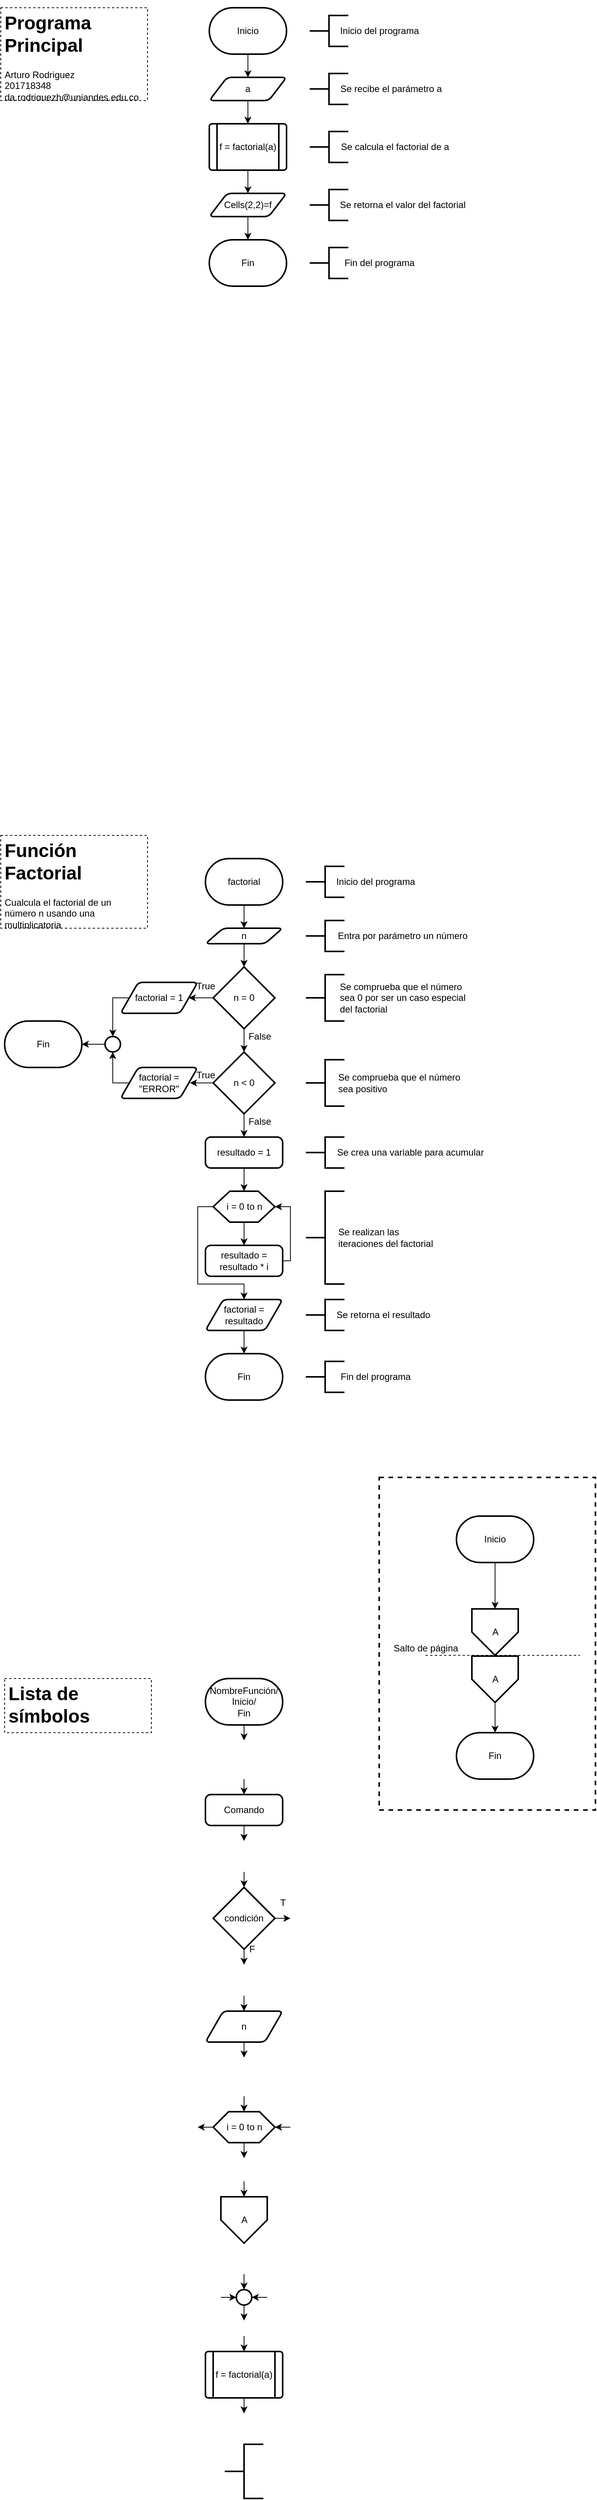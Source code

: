 <mxfile version="14.1.8" type="device"><diagram id="Blgu5Y5BKt3LftSkG3R-" name="Page-1"><mxGraphModel dx="1197" dy="204" grid="1" gridSize="10" guides="1" tooltips="1" connect="1" arrows="1" fold="1" page="1" pageScale="1" pageWidth="850" pageHeight="1100" math="0" shadow="0"><root><mxCell id="0"/><mxCell id="1" parent="0"/><mxCell id="iaiUJjQeW-KC8Vz7PmQL-9" value="" style="edgeStyle=orthogonalEdgeStyle;rounded=0;orthogonalLoop=1;jettySize=auto;html=1;" edge="1" parent="1" source="iaiUJjQeW-KC8Vz7PmQL-1" target="iaiUJjQeW-KC8Vz7PmQL-8"><mxGeometry relative="1" as="geometry"/></mxCell><mxCell id="iaiUJjQeW-KC8Vz7PmQL-1" value="factorial" style="strokeWidth=2;html=1;shape=mxgraph.flowchart.terminator;whiteSpace=wrap;fillColor=none;" vertex="1" parent="1"><mxGeometry x="-525" y="1170" width="100" height="60" as="geometry"/></mxCell><mxCell id="iaiUJjQeW-KC8Vz7PmQL-2" value="Fin" style="strokeWidth=2;html=1;shape=mxgraph.flowchart.terminator;whiteSpace=wrap;fillColor=none;" vertex="1" parent="1"><mxGeometry x="-525" y="1810" width="100" height="60" as="geometry"/></mxCell><mxCell id="iaiUJjQeW-KC8Vz7PmQL-4" value="" style="strokeWidth=2;html=1;shape=mxgraph.flowchart.annotation_2;align=left;labelPosition=right;pointerEvents=1;fillColor=none;" vertex="1" parent="1"><mxGeometry x="-395" y="1180" width="50" height="40" as="geometry"/></mxCell><mxCell id="iaiUJjQeW-KC8Vz7PmQL-5" value="Inicio del programa" style="text;html=1;align=center;verticalAlign=middle;resizable=0;points=[];autosize=1;" vertex="1" parent="1"><mxGeometry x="-365" y="1190" width="120" height="20" as="geometry"/></mxCell><mxCell id="iaiUJjQeW-KC8Vz7PmQL-6" value="" style="strokeWidth=2;html=1;shape=mxgraph.flowchart.annotation_2;align=left;labelPosition=right;pointerEvents=1;fillColor=none;" vertex="1" parent="1"><mxGeometry x="-395" y="1820" width="50" height="40" as="geometry"/></mxCell><mxCell id="iaiUJjQeW-KC8Vz7PmQL-7" value="Fin del programa" style="text;html=1;align=center;verticalAlign=middle;resizable=0;points=[];autosize=1;" vertex="1" parent="1"><mxGeometry x="-360" y="1830" width="110" height="20" as="geometry"/></mxCell><mxCell id="iaiUJjQeW-KC8Vz7PmQL-20" style="edgeStyle=orthogonalEdgeStyle;rounded=0;orthogonalLoop=1;jettySize=auto;html=1;entryX=0.5;entryY=0;entryDx=0;entryDy=0;entryPerimeter=0;" edge="1" parent="1" source="iaiUJjQeW-KC8Vz7PmQL-8" target="iaiUJjQeW-KC8Vz7PmQL-19"><mxGeometry relative="1" as="geometry"/></mxCell><mxCell id="iaiUJjQeW-KC8Vz7PmQL-8" value="n" style="shape=parallelogram;html=1;strokeWidth=2;perimeter=parallelogramPerimeter;whiteSpace=wrap;rounded=1;arcSize=12;size=0.23;fillColor=none;" vertex="1" parent="1"><mxGeometry x="-525" y="1260" width="100" height="20" as="geometry"/></mxCell><mxCell id="iaiUJjQeW-KC8Vz7PmQL-11" value="" style="strokeWidth=2;html=1;shape=mxgraph.flowchart.annotation_2;align=left;labelPosition=right;pointerEvents=1;fillColor=none;" vertex="1" parent="1"><mxGeometry x="-395" y="1250" width="50" height="40" as="geometry"/></mxCell><mxCell id="iaiUJjQeW-KC8Vz7PmQL-12" value="Entra por parámetro un número" style="text;html=1;align=center;verticalAlign=middle;resizable=0;points=[];autosize=1;" vertex="1" parent="1"><mxGeometry x="-360" y="1260" width="180" height="20" as="geometry"/></mxCell><mxCell id="iaiUJjQeW-KC8Vz7PmQL-35" value="" style="edgeStyle=orthogonalEdgeStyle;rounded=0;orthogonalLoop=1;jettySize=auto;html=1;" edge="1" parent="1" source="iaiUJjQeW-KC8Vz7PmQL-19" target="iaiUJjQeW-KC8Vz7PmQL-28"><mxGeometry relative="1" as="geometry"/></mxCell><mxCell id="iaiUJjQeW-KC8Vz7PmQL-39" value="" style="edgeStyle=orthogonalEdgeStyle;rounded=0;orthogonalLoop=1;jettySize=auto;html=1;" edge="1" parent="1" source="iaiUJjQeW-KC8Vz7PmQL-19" target="iaiUJjQeW-KC8Vz7PmQL-37"><mxGeometry relative="1" as="geometry"/></mxCell><mxCell id="iaiUJjQeW-KC8Vz7PmQL-19" value="n = 0" style="strokeWidth=2;html=1;shape=mxgraph.flowchart.decision;whiteSpace=wrap;fillColor=none;" vertex="1" parent="1"><mxGeometry x="-515" y="1310" width="80" height="80" as="geometry"/></mxCell><mxCell id="iaiUJjQeW-KC8Vz7PmQL-25" value="" style="strokeWidth=2;html=1;shape=mxgraph.flowchart.annotation_2;align=left;labelPosition=right;pointerEvents=1;fillColor=none;" vertex="1" parent="1"><mxGeometry x="-395" y="1320" width="50" height="60" as="geometry"/></mxCell><mxCell id="iaiUJjQeW-KC8Vz7PmQL-26" value="&lt;div style=&quot;text-align: left&quot;&gt;&lt;span&gt;Se comprueba que el número&lt;/span&gt;&lt;/div&gt;sea 0 por ser un caso especial&lt;br&gt;&lt;div style=&quot;text-align: left&quot;&gt;&lt;span&gt;del factorial&lt;/span&gt;&lt;/div&gt;" style="text;html=1;align=center;verticalAlign=middle;resizable=0;points=[];autosize=1;" vertex="1" parent="1"><mxGeometry x="-360" y="1325" width="180" height="50" as="geometry"/></mxCell><mxCell id="iaiUJjQeW-KC8Vz7PmQL-52" style="edgeStyle=orthogonalEdgeStyle;rounded=0;orthogonalLoop=1;jettySize=auto;html=1;entryX=0.5;entryY=0;entryDx=0;entryDy=0;entryPerimeter=0;" edge="1" parent="1" source="iaiUJjQeW-KC8Vz7PmQL-28" target="iaiUJjQeW-KC8Vz7PmQL-49"><mxGeometry relative="1" as="geometry"><Array as="points"><mxPoint x="-645" y="1350"/></Array></mxGeometry></mxCell><mxCell id="iaiUJjQeW-KC8Vz7PmQL-28" value="factorial = 1" style="shape=parallelogram;html=1;strokeWidth=2;perimeter=parallelogramPerimeter;whiteSpace=wrap;rounded=1;arcSize=12;size=0.23;fillColor=none;" vertex="1" parent="1"><mxGeometry x="-635" y="1330" width="100" height="40" as="geometry"/></mxCell><mxCell id="iaiUJjQeW-KC8Vz7PmQL-29" value="Fin" style="strokeWidth=2;html=1;shape=mxgraph.flowchart.terminator;whiteSpace=wrap;fillColor=none;" vertex="1" parent="1"><mxGeometry x="-785" y="1380" width="100" height="60" as="geometry"/></mxCell><mxCell id="iaiUJjQeW-KC8Vz7PmQL-32" value="True" style="text;html=1;align=center;verticalAlign=middle;resizable=0;points=[];autosize=1;" vertex="1" parent="1"><mxGeometry x="-545" y="1325" width="40" height="20" as="geometry"/></mxCell><mxCell id="iaiUJjQeW-KC8Vz7PmQL-33" value="False" style="text;html=1;align=center;verticalAlign=middle;resizable=0;points=[];autosize=1;" vertex="1" parent="1"><mxGeometry x="-475" y="1390" width="40" height="20" as="geometry"/></mxCell><mxCell id="iaiUJjQeW-KC8Vz7PmQL-42" style="edgeStyle=orthogonalEdgeStyle;rounded=0;orthogonalLoop=1;jettySize=auto;html=1;" edge="1" parent="1" source="iaiUJjQeW-KC8Vz7PmQL-37"><mxGeometry relative="1" as="geometry"><mxPoint x="-545.0" y="1460" as="targetPoint"/></mxGeometry></mxCell><mxCell id="iaiUJjQeW-KC8Vz7PmQL-59" style="edgeStyle=orthogonalEdgeStyle;rounded=0;orthogonalLoop=1;jettySize=auto;html=1;entryX=0.5;entryY=0;entryDx=0;entryDy=0;" edge="1" parent="1" source="iaiUJjQeW-KC8Vz7PmQL-60" target="iaiUJjQeW-KC8Vz7PmQL-58"><mxGeometry relative="1" as="geometry"/></mxCell><mxCell id="iaiUJjQeW-KC8Vz7PmQL-37" value="n &amp;lt; 0" style="strokeWidth=2;html=1;shape=mxgraph.flowchart.decision;whiteSpace=wrap;fillColor=none;" vertex="1" parent="1"><mxGeometry x="-515" y="1420" width="80" height="80" as="geometry"/></mxCell><mxCell id="iaiUJjQeW-KC8Vz7PmQL-43" value="True" style="text;html=1;align=center;verticalAlign=middle;resizable=0;points=[];autosize=1;" vertex="1" parent="1"><mxGeometry x="-545" y="1440" width="40" height="20" as="geometry"/></mxCell><mxCell id="iaiUJjQeW-KC8Vz7PmQL-44" value="False" style="text;html=1;align=center;verticalAlign=middle;resizable=0;points=[];autosize=1;" vertex="1" parent="1"><mxGeometry x="-475" y="1500" width="40" height="20" as="geometry"/></mxCell><mxCell id="iaiUJjQeW-KC8Vz7PmQL-50" style="edgeStyle=orthogonalEdgeStyle;rounded=0;orthogonalLoop=1;jettySize=auto;html=1;entryX=0.5;entryY=1;entryDx=0;entryDy=0;entryPerimeter=0;" edge="1" parent="1" source="iaiUJjQeW-KC8Vz7PmQL-45" target="iaiUJjQeW-KC8Vz7PmQL-49"><mxGeometry relative="1" as="geometry"><Array as="points"><mxPoint x="-645" y="1460"/></Array></mxGeometry></mxCell><mxCell id="iaiUJjQeW-KC8Vz7PmQL-45" value="factorial = &quot;ERROR&quot;" style="shape=parallelogram;html=1;strokeWidth=2;perimeter=parallelogramPerimeter;whiteSpace=wrap;rounded=1;arcSize=12;size=0.23;fillColor=none;" vertex="1" parent="1"><mxGeometry x="-635" y="1440" width="100" height="40" as="geometry"/></mxCell><mxCell id="iaiUJjQeW-KC8Vz7PmQL-53" style="edgeStyle=orthogonalEdgeStyle;rounded=0;orthogonalLoop=1;jettySize=auto;html=1;entryX=1;entryY=0.5;entryDx=0;entryDy=0;entryPerimeter=0;" edge="1" parent="1" source="iaiUJjQeW-KC8Vz7PmQL-49" target="iaiUJjQeW-KC8Vz7PmQL-29"><mxGeometry relative="1" as="geometry"/></mxCell><mxCell id="iaiUJjQeW-KC8Vz7PmQL-49" value="" style="strokeWidth=2;html=1;shape=mxgraph.flowchart.start_2;whiteSpace=wrap;fillColor=none;" vertex="1" parent="1"><mxGeometry x="-655" y="1400" width="20" height="20" as="geometry"/></mxCell><mxCell id="iaiUJjQeW-KC8Vz7PmQL-54" value="" style="strokeWidth=2;html=1;shape=mxgraph.flowchart.annotation_2;align=left;labelPosition=right;pointerEvents=1;fillColor=none;" vertex="1" parent="1"><mxGeometry x="-395" y="1430" width="50" height="60" as="geometry"/></mxCell><mxCell id="iaiUJjQeW-KC8Vz7PmQL-55" value="Se comprueba que el número&lt;br&gt;sea positivo" style="text;html=1;align=left;verticalAlign=middle;resizable=0;points=[];autosize=1;" vertex="1" parent="1"><mxGeometry x="-355" y="1445" width="170" height="30" as="geometry"/></mxCell><mxCell id="iaiUJjQeW-KC8Vz7PmQL-64" style="edgeStyle=orthogonalEdgeStyle;rounded=0;orthogonalLoop=1;jettySize=auto;html=1;entryX=0.5;entryY=0;entryDx=0;entryDy=0;" edge="1" parent="1" source="iaiUJjQeW-KC8Vz7PmQL-58" target="iaiUJjQeW-KC8Vz7PmQL-63"><mxGeometry relative="1" as="geometry"/></mxCell><mxCell id="iaiUJjQeW-KC8Vz7PmQL-71" style="edgeStyle=orthogonalEdgeStyle;rounded=0;orthogonalLoop=1;jettySize=auto;html=1;entryX=0.5;entryY=0;entryDx=0;entryDy=0;" edge="1" parent="1" source="iaiUJjQeW-KC8Vz7PmQL-58" target="iaiUJjQeW-KC8Vz7PmQL-68"><mxGeometry relative="1" as="geometry"><Array as="points"><mxPoint x="-535" y="1620"/><mxPoint x="-535" y="1720"/><mxPoint x="-475" y="1720"/></Array></mxGeometry></mxCell><mxCell id="iaiUJjQeW-KC8Vz7PmQL-58" value="i = 0 to n" style="verticalLabelPosition=middle;verticalAlign=middle;html=1;shape=hexagon;perimeter=hexagonPerimeter2;arcSize=6;size=0.27;fillColor=none;align=center;strokeWidth=2;labelPosition=center;" vertex="1" parent="1"><mxGeometry x="-515" y="1600" width="80" height="40" as="geometry"/></mxCell><mxCell id="iaiUJjQeW-KC8Vz7PmQL-60" value="resultado = 1" style="rounded=1;whiteSpace=wrap;html=1;absoluteArcSize=1;arcSize=14;strokeWidth=2;fillColor=none;align=center;" vertex="1" parent="1"><mxGeometry x="-525" y="1530" width="100" height="40" as="geometry"/></mxCell><mxCell id="iaiUJjQeW-KC8Vz7PmQL-62" style="edgeStyle=orthogonalEdgeStyle;rounded=0;orthogonalLoop=1;jettySize=auto;html=1;entryX=0.5;entryY=0;entryDx=0;entryDy=0;" edge="1" parent="1" source="iaiUJjQeW-KC8Vz7PmQL-37" target="iaiUJjQeW-KC8Vz7PmQL-60"><mxGeometry relative="1" as="geometry"><mxPoint x="-475.0" y="1500" as="sourcePoint"/><mxPoint x="-475.0" y="1590" as="targetPoint"/></mxGeometry></mxCell><mxCell id="iaiUJjQeW-KC8Vz7PmQL-66" style="edgeStyle=orthogonalEdgeStyle;rounded=0;orthogonalLoop=1;jettySize=auto;html=1;entryX=1;entryY=0.5;entryDx=0;entryDy=0;" edge="1" parent="1" source="iaiUJjQeW-KC8Vz7PmQL-63" target="iaiUJjQeW-KC8Vz7PmQL-58"><mxGeometry relative="1" as="geometry"><Array as="points"><mxPoint x="-415" y="1690"/><mxPoint x="-415" y="1620"/></Array></mxGeometry></mxCell><mxCell id="iaiUJjQeW-KC8Vz7PmQL-63" value="resultado = resultado * i" style="rounded=1;whiteSpace=wrap;html=1;absoluteArcSize=1;arcSize=14;strokeWidth=2;fillColor=none;align=center;" vertex="1" parent="1"><mxGeometry x="-525" y="1670" width="100" height="40" as="geometry"/></mxCell><mxCell id="iaiUJjQeW-KC8Vz7PmQL-70" value="" style="edgeStyle=orthogonalEdgeStyle;rounded=0;orthogonalLoop=1;jettySize=auto;html=1;" edge="1" parent="1" source="iaiUJjQeW-KC8Vz7PmQL-68" target="iaiUJjQeW-KC8Vz7PmQL-2"><mxGeometry relative="1" as="geometry"/></mxCell><mxCell id="iaiUJjQeW-KC8Vz7PmQL-68" value="factorial = resultado" style="shape=parallelogram;html=1;strokeWidth=2;perimeter=parallelogramPerimeter;whiteSpace=wrap;rounded=1;arcSize=12;size=0.23;fillColor=none;" vertex="1" parent="1"><mxGeometry x="-525" y="1740" width="100" height="40" as="geometry"/></mxCell><mxCell id="iaiUJjQeW-KC8Vz7PmQL-72" value="" style="strokeWidth=2;html=1;shape=mxgraph.flowchart.annotation_2;align=left;labelPosition=right;pointerEvents=1;fillColor=none;" vertex="1" parent="1"><mxGeometry x="-395" y="1530" width="50" height="40" as="geometry"/></mxCell><mxCell id="iaiUJjQeW-KC8Vz7PmQL-73" value="Se crea una variable para acumular" style="text;html=1;align=center;verticalAlign=middle;resizable=0;points=[];autosize=1;" vertex="1" parent="1"><mxGeometry x="-365" y="1540" width="210" height="20" as="geometry"/></mxCell><mxCell id="iaiUJjQeW-KC8Vz7PmQL-74" value="" style="strokeWidth=2;html=1;shape=mxgraph.flowchart.annotation_2;align=left;labelPosition=right;pointerEvents=1;fillColor=none;" vertex="1" parent="1"><mxGeometry x="-395" y="1600" width="50" height="120" as="geometry"/></mxCell><mxCell id="iaiUJjQeW-KC8Vz7PmQL-75" value="Se realizan las&amp;nbsp;&lt;br&gt;iteraciones del factorial" style="text;html=1;align=left;verticalAlign=middle;resizable=0;points=[];autosize=1;" vertex="1" parent="1"><mxGeometry x="-355" y="1645" width="140" height="30" as="geometry"/></mxCell><mxCell id="iaiUJjQeW-KC8Vz7PmQL-76" value="" style="strokeWidth=2;html=1;shape=mxgraph.flowchart.annotation_2;align=left;labelPosition=right;pointerEvents=1;fillColor=none;" vertex="1" parent="1"><mxGeometry x="-395" y="1740" width="50" height="40" as="geometry"/></mxCell><mxCell id="iaiUJjQeW-KC8Vz7PmQL-77" value="Se retorna el resultado" style="text;html=1;align=center;verticalAlign=middle;resizable=0;points=[];autosize=1;" vertex="1" parent="1"><mxGeometry x="-365" y="1750" width="140" height="20" as="geometry"/></mxCell><mxCell id="iaiUJjQeW-KC8Vz7PmQL-87" style="edgeStyle=orthogonalEdgeStyle;rounded=0;orthogonalLoop=1;jettySize=auto;html=1;entryX=0.5;entryY=0;entryDx=0;entryDy=0;" edge="1" parent="1" source="iaiUJjQeW-KC8Vz7PmQL-79" target="iaiUJjQeW-KC8Vz7PmQL-81"><mxGeometry relative="1" as="geometry"/></mxCell><mxCell id="iaiUJjQeW-KC8Vz7PmQL-79" value="Inicio" style="strokeWidth=2;html=1;shape=mxgraph.flowchart.terminator;whiteSpace=wrap;fillColor=none;" vertex="1" parent="1"><mxGeometry x="-520" y="70" width="100" height="60" as="geometry"/></mxCell><mxCell id="iaiUJjQeW-KC8Vz7PmQL-80" value="Fin" style="strokeWidth=2;html=1;shape=mxgraph.flowchart.terminator;whiteSpace=wrap;fillColor=none;" vertex="1" parent="1"><mxGeometry x="-520" y="370" width="100" height="60" as="geometry"/></mxCell><mxCell id="iaiUJjQeW-KC8Vz7PmQL-85" value="" style="edgeStyle=orthogonalEdgeStyle;rounded=0;orthogonalLoop=1;jettySize=auto;html=1;" edge="1" parent="1" source="iaiUJjQeW-KC8Vz7PmQL-81" target="iaiUJjQeW-KC8Vz7PmQL-82"><mxGeometry relative="1" as="geometry"/></mxCell><mxCell id="iaiUJjQeW-KC8Vz7PmQL-81" value="a" style="shape=parallelogram;html=1;strokeWidth=2;perimeter=parallelogramPerimeter;whiteSpace=wrap;rounded=1;arcSize=12;size=0.23;fillColor=none;align=center;" vertex="1" parent="1"><mxGeometry x="-520" y="160" width="100" height="30" as="geometry"/></mxCell><mxCell id="iaiUJjQeW-KC8Vz7PmQL-84" value="" style="edgeStyle=orthogonalEdgeStyle;rounded=0;orthogonalLoop=1;jettySize=auto;html=1;" edge="1" parent="1" source="iaiUJjQeW-KC8Vz7PmQL-82" target="iaiUJjQeW-KC8Vz7PmQL-83"><mxGeometry relative="1" as="geometry"/></mxCell><mxCell id="iaiUJjQeW-KC8Vz7PmQL-82" value="f = factorial(a)" style="verticalLabelPosition=middle;verticalAlign=middle;html=1;shape=process;whiteSpace=wrap;rounded=1;size=0.1;arcSize=6;strokeWidth=2;fillColor=none;align=center;labelPosition=center;" vertex="1" parent="1"><mxGeometry x="-520" y="220" width="100" height="60" as="geometry"/></mxCell><mxCell id="iaiUJjQeW-KC8Vz7PmQL-88" value="" style="edgeStyle=orthogonalEdgeStyle;rounded=0;orthogonalLoop=1;jettySize=auto;html=1;" edge="1" parent="1" source="iaiUJjQeW-KC8Vz7PmQL-83" target="iaiUJjQeW-KC8Vz7PmQL-80"><mxGeometry relative="1" as="geometry"/></mxCell><mxCell id="iaiUJjQeW-KC8Vz7PmQL-83" value="Cells(2,2)=f" style="shape=parallelogram;html=1;strokeWidth=2;perimeter=parallelogramPerimeter;whiteSpace=wrap;rounded=1;arcSize=12;size=0.23;fillColor=none;align=center;" vertex="1" parent="1"><mxGeometry x="-520" y="310" width="100" height="30" as="geometry"/></mxCell><mxCell id="iaiUJjQeW-KC8Vz7PmQL-89" value="" style="strokeWidth=2;html=1;shape=mxgraph.flowchart.annotation_2;align=left;labelPosition=right;pointerEvents=1;fillColor=none;" vertex="1" parent="1"><mxGeometry x="-390" y="80" width="50" height="40" as="geometry"/></mxCell><mxCell id="iaiUJjQeW-KC8Vz7PmQL-90" value="Inicio del programa" style="text;html=1;align=center;verticalAlign=middle;resizable=0;points=[];autosize=1;" vertex="1" parent="1"><mxGeometry x="-360" y="90" width="120" height="20" as="geometry"/></mxCell><mxCell id="iaiUJjQeW-KC8Vz7PmQL-91" value="" style="strokeWidth=2;html=1;shape=mxgraph.flowchart.annotation_2;align=left;labelPosition=right;pointerEvents=1;fillColor=none;" vertex="1" parent="1"><mxGeometry x="-390" y="155" width="50" height="40" as="geometry"/></mxCell><mxCell id="iaiUJjQeW-KC8Vz7PmQL-92" value="Se recibe el parámetro a" style="text;html=1;align=center;verticalAlign=middle;resizable=0;points=[];autosize=1;" vertex="1" parent="1"><mxGeometry x="-360" y="165" width="150" height="20" as="geometry"/></mxCell><mxCell id="iaiUJjQeW-KC8Vz7PmQL-93" value="" style="strokeWidth=2;html=1;shape=mxgraph.flowchart.annotation_2;align=left;labelPosition=right;pointerEvents=1;fillColor=none;" vertex="1" parent="1"><mxGeometry x="-390" y="230" width="50" height="40" as="geometry"/></mxCell><mxCell id="iaiUJjQeW-KC8Vz7PmQL-94" value="Se calcula el factorial de a" style="text;html=1;align=center;verticalAlign=middle;resizable=0;points=[];autosize=1;" vertex="1" parent="1"><mxGeometry x="-360" y="240" width="160" height="20" as="geometry"/></mxCell><mxCell id="iaiUJjQeW-KC8Vz7PmQL-95" value="" style="strokeWidth=2;html=1;shape=mxgraph.flowchart.annotation_2;align=left;labelPosition=right;pointerEvents=1;fillColor=none;" vertex="1" parent="1"><mxGeometry x="-390" y="305" width="50" height="40" as="geometry"/></mxCell><mxCell id="iaiUJjQeW-KC8Vz7PmQL-96" value="Se retorna el valor del factorial" style="text;html=1;align=center;verticalAlign=middle;resizable=0;points=[];autosize=1;" vertex="1" parent="1"><mxGeometry x="-360" y="315" width="180" height="20" as="geometry"/></mxCell><mxCell id="iaiUJjQeW-KC8Vz7PmQL-97" value="" style="strokeWidth=2;html=1;shape=mxgraph.flowchart.annotation_2;align=left;labelPosition=right;pointerEvents=1;fillColor=none;" vertex="1" parent="1"><mxGeometry x="-390" y="380" width="50" height="40" as="geometry"/></mxCell><mxCell id="iaiUJjQeW-KC8Vz7PmQL-98" value="Fin del programa" style="text;html=1;align=center;verticalAlign=middle;resizable=0;points=[];autosize=1;" vertex="1" parent="1"><mxGeometry x="-355" y="390" width="110" height="20" as="geometry"/></mxCell><mxCell id="iaiUJjQeW-KC8Vz7PmQL-104" style="edgeStyle=orthogonalEdgeStyle;rounded=0;orthogonalLoop=1;jettySize=auto;html=1;entryX=0.5;entryY=0;entryDx=0;entryDy=0;" edge="1" parent="1" source="iaiUJjQeW-KC8Vz7PmQL-99" target="iaiUJjQeW-KC8Vz7PmQL-101"><mxGeometry relative="1" as="geometry"/></mxCell><mxCell id="iaiUJjQeW-KC8Vz7PmQL-99" value="Inicio" style="strokeWidth=2;html=1;shape=mxgraph.flowchart.terminator;whiteSpace=wrap;fillColor=none;" vertex="1" parent="1"><mxGeometry x="-200" y="2020" width="100" height="60" as="geometry"/></mxCell><mxCell id="iaiUJjQeW-KC8Vz7PmQL-100" value="Fin" style="strokeWidth=2;html=1;shape=mxgraph.flowchart.terminator;whiteSpace=wrap;fillColor=none;" vertex="1" parent="1"><mxGeometry x="-200" y="2300" width="100" height="60" as="geometry"/></mxCell><mxCell id="iaiUJjQeW-KC8Vz7PmQL-101" value="A" style="verticalLabelPosition=middle;verticalAlign=middle;html=1;shape=offPageConnector;rounded=0;size=0.5;strokeWidth=2;fillColor=none;align=center;labelPosition=center;" vertex="1" parent="1"><mxGeometry x="-180" y="2140" width="60" height="60" as="geometry"/></mxCell><mxCell id="iaiUJjQeW-KC8Vz7PmQL-103" style="edgeStyle=orthogonalEdgeStyle;rounded=0;orthogonalLoop=1;jettySize=auto;html=1;entryX=0.5;entryY=0;entryDx=0;entryDy=0;entryPerimeter=0;" edge="1" parent="1" source="iaiUJjQeW-KC8Vz7PmQL-102" target="iaiUJjQeW-KC8Vz7PmQL-100"><mxGeometry relative="1" as="geometry"/></mxCell><mxCell id="iaiUJjQeW-KC8Vz7PmQL-102" value="A" style="verticalLabelPosition=middle;verticalAlign=middle;html=1;shape=offPageConnector;rounded=0;size=0.5;strokeWidth=2;fillColor=none;align=center;labelPosition=center;" vertex="1" parent="1"><mxGeometry x="-180" y="2201" width="60" height="60" as="geometry"/></mxCell><mxCell id="iaiUJjQeW-KC8Vz7PmQL-105" value="" style="endArrow=none;dashed=1;html=1;" edge="1" parent="1"><mxGeometry width="50" height="50" relative="1" as="geometry"><mxPoint x="-240" y="2200" as="sourcePoint"/><mxPoint x="-40" y="2200" as="targetPoint"/></mxGeometry></mxCell><mxCell id="iaiUJjQeW-KC8Vz7PmQL-106" value="Salto de página" style="text;html=1;align=center;verticalAlign=middle;resizable=0;points=[];autosize=1;" vertex="1" parent="1"><mxGeometry x="-290" y="2181" width="100" height="20" as="geometry"/></mxCell><mxCell id="iaiUJjQeW-KC8Vz7PmQL-116" style="edgeStyle=orthogonalEdgeStyle;rounded=0;orthogonalLoop=1;jettySize=auto;html=1;" edge="1" parent="1" source="iaiUJjQeW-KC8Vz7PmQL-107"><mxGeometry relative="1" as="geometry"><mxPoint x="-475" y="2310" as="targetPoint"/></mxGeometry></mxCell><mxCell id="iaiUJjQeW-KC8Vz7PmQL-107" value="NombreFunción/&lt;br&gt;Inicio/&lt;br&gt;Fin" style="strokeWidth=2;html=1;shape=mxgraph.flowchart.terminator;whiteSpace=wrap;fillColor=none;" vertex="1" parent="1"><mxGeometry x="-525" y="2230" width="100" height="60" as="geometry"/></mxCell><mxCell id="iaiUJjQeW-KC8Vz7PmQL-117" style="edgeStyle=orthogonalEdgeStyle;rounded=0;orthogonalLoop=1;jettySize=auto;html=1;" edge="1" parent="1" source="iaiUJjQeW-KC8Vz7PmQL-108"><mxGeometry relative="1" as="geometry"><mxPoint x="-475" y="2440" as="targetPoint"/></mxGeometry></mxCell><mxCell id="iaiUJjQeW-KC8Vz7PmQL-108" value="Comando" style="rounded=1;whiteSpace=wrap;html=1;absoluteArcSize=1;arcSize=14;strokeWidth=2;fillColor=none;align=center;" vertex="1" parent="1"><mxGeometry x="-525" y="2380" width="100" height="40" as="geometry"/></mxCell><mxCell id="iaiUJjQeW-KC8Vz7PmQL-119" style="edgeStyle=orthogonalEdgeStyle;rounded=0;orthogonalLoop=1;jettySize=auto;html=1;" edge="1" parent="1" source="iaiUJjQeW-KC8Vz7PmQL-109"><mxGeometry relative="1" as="geometry"><mxPoint x="-415" y="2540" as="targetPoint"/></mxGeometry></mxCell><mxCell id="iaiUJjQeW-KC8Vz7PmQL-120" style="edgeStyle=orthogonalEdgeStyle;rounded=0;orthogonalLoop=1;jettySize=auto;html=1;" edge="1" parent="1" source="iaiUJjQeW-KC8Vz7PmQL-109"><mxGeometry relative="1" as="geometry"><mxPoint x="-475" y="2600" as="targetPoint"/></mxGeometry></mxCell><mxCell id="iaiUJjQeW-KC8Vz7PmQL-109" value="condición" style="strokeWidth=2;html=1;shape=mxgraph.flowchart.decision;whiteSpace=wrap;fillColor=none;" vertex="1" parent="1"><mxGeometry x="-515" y="2500" width="80" height="80" as="geometry"/></mxCell><mxCell id="iaiUJjQeW-KC8Vz7PmQL-124" style="edgeStyle=orthogonalEdgeStyle;rounded=0;orthogonalLoop=1;jettySize=auto;html=1;" edge="1" parent="1" source="iaiUJjQeW-KC8Vz7PmQL-110"><mxGeometry relative="1" as="geometry"><mxPoint x="-475" y="2720" as="targetPoint"/></mxGeometry></mxCell><mxCell id="iaiUJjQeW-KC8Vz7PmQL-110" value="n" style="shape=parallelogram;html=1;strokeWidth=2;perimeter=parallelogramPerimeter;whiteSpace=wrap;rounded=1;arcSize=12;size=0.23;fillColor=none;" vertex="1" parent="1"><mxGeometry x="-525" y="2660" width="100" height="40" as="geometry"/></mxCell><mxCell id="iaiUJjQeW-KC8Vz7PmQL-127" style="edgeStyle=orthogonalEdgeStyle;rounded=0;orthogonalLoop=1;jettySize=auto;html=1;" edge="1" parent="1" source="iaiUJjQeW-KC8Vz7PmQL-111"><mxGeometry relative="1" as="geometry"><mxPoint x="-475" y="2850" as="targetPoint"/></mxGeometry></mxCell><mxCell id="iaiUJjQeW-KC8Vz7PmQL-128" style="edgeStyle=orthogonalEdgeStyle;rounded=0;orthogonalLoop=1;jettySize=auto;html=1;" edge="1" parent="1" source="iaiUJjQeW-KC8Vz7PmQL-111"><mxGeometry relative="1" as="geometry"><mxPoint x="-535" y="2810" as="targetPoint"/></mxGeometry></mxCell><mxCell id="iaiUJjQeW-KC8Vz7PmQL-111" value="i = 0 to n" style="verticalLabelPosition=middle;verticalAlign=middle;html=1;shape=hexagon;perimeter=hexagonPerimeter2;arcSize=6;size=0.25;fillColor=none;align=center;strokeWidth=2;labelPosition=center;" vertex="1" parent="1"><mxGeometry x="-515" y="2790" width="80" height="40" as="geometry"/></mxCell><mxCell id="iaiUJjQeW-KC8Vz7PmQL-112" value="" style="strokeWidth=2;html=1;shape=mxgraph.flowchart.annotation_2;align=left;labelPosition=right;pointerEvents=1;fillColor=none;" vertex="1" parent="1"><mxGeometry x="-500" y="3220" width="50" height="70" as="geometry"/></mxCell><mxCell id="iaiUJjQeW-KC8Vz7PmQL-113" value="A" style="verticalLabelPosition=middle;verticalAlign=middle;html=1;shape=offPageConnector;rounded=0;size=0.5;strokeWidth=2;fillColor=none;align=center;labelPosition=center;" vertex="1" parent="1"><mxGeometry x="-505" y="2900" width="60" height="60" as="geometry"/></mxCell><mxCell id="iaiUJjQeW-KC8Vz7PmQL-138" style="edgeStyle=orthogonalEdgeStyle;rounded=0;orthogonalLoop=1;jettySize=auto;html=1;" edge="1" parent="1" source="iaiUJjQeW-KC8Vz7PmQL-115"><mxGeometry relative="1" as="geometry"><mxPoint x="-475" y="3180" as="targetPoint"/></mxGeometry></mxCell><mxCell id="iaiUJjQeW-KC8Vz7PmQL-115" value="f = factorial(a)" style="verticalLabelPosition=middle;verticalAlign=middle;html=1;shape=process;whiteSpace=wrap;rounded=1;size=0.1;arcSize=6;strokeWidth=2;fillColor=none;align=center;labelPosition=center;" vertex="1" parent="1"><mxGeometry x="-525" y="3100" width="100" height="60" as="geometry"/></mxCell><mxCell id="iaiUJjQeW-KC8Vz7PmQL-118" value="" style="endArrow=classic;html=1;entryX=0.5;entryY=0;entryDx=0;entryDy=0;" edge="1" parent="1" target="iaiUJjQeW-KC8Vz7PmQL-108"><mxGeometry width="50" height="50" relative="1" as="geometry"><mxPoint x="-475" y="2360" as="sourcePoint"/><mxPoint x="-435" y="2320" as="targetPoint"/></mxGeometry></mxCell><mxCell id="iaiUJjQeW-KC8Vz7PmQL-121" value="" style="endArrow=classic;html=1;entryX=0.5;entryY=0;entryDx=0;entryDy=0;entryPerimeter=0;" edge="1" parent="1" target="iaiUJjQeW-KC8Vz7PmQL-109"><mxGeometry width="50" height="50" relative="1" as="geometry"><mxPoint x="-475" y="2480" as="sourcePoint"/><mxPoint x="-495" y="2460" as="targetPoint"/></mxGeometry></mxCell><mxCell id="iaiUJjQeW-KC8Vz7PmQL-122" value="T" style="text;html=1;align=center;verticalAlign=middle;resizable=0;points=[];autosize=1;" vertex="1" parent="1"><mxGeometry x="-435" y="2510" width="20" height="20" as="geometry"/></mxCell><mxCell id="iaiUJjQeW-KC8Vz7PmQL-123" value="F" style="text;html=1;align=center;verticalAlign=middle;resizable=0;points=[];autosize=1;" vertex="1" parent="1"><mxGeometry x="-475" y="2570" width="20" height="20" as="geometry"/></mxCell><mxCell id="iaiUJjQeW-KC8Vz7PmQL-126" value="" style="endArrow=classic;html=1;" edge="1" parent="1"><mxGeometry width="50" height="50" relative="1" as="geometry"><mxPoint x="-475" y="2640" as="sourcePoint"/><mxPoint x="-475" y="2660" as="targetPoint"/></mxGeometry></mxCell><mxCell id="iaiUJjQeW-KC8Vz7PmQL-129" value="" style="endArrow=classic;html=1;entryX=0.5;entryY=0;entryDx=0;entryDy=0;" edge="1" parent="1" target="iaiUJjQeW-KC8Vz7PmQL-111"><mxGeometry width="50" height="50" relative="1" as="geometry"><mxPoint x="-475" y="2770" as="sourcePoint"/><mxPoint x="-465" y="2750" as="targetPoint"/></mxGeometry></mxCell><mxCell id="iaiUJjQeW-KC8Vz7PmQL-130" value="" style="endArrow=classic;html=1;entryX=1;entryY=0.5;entryDx=0;entryDy=0;" edge="1" parent="1" target="iaiUJjQeW-KC8Vz7PmQL-111"><mxGeometry width="50" height="50" relative="1" as="geometry"><mxPoint x="-415" y="2810" as="sourcePoint"/><mxPoint x="-375" y="2800" as="targetPoint"/></mxGeometry></mxCell><mxCell id="iaiUJjQeW-KC8Vz7PmQL-137" style="edgeStyle=orthogonalEdgeStyle;rounded=0;orthogonalLoop=1;jettySize=auto;html=1;" edge="1" parent="1" source="iaiUJjQeW-KC8Vz7PmQL-133"><mxGeometry relative="1" as="geometry"><mxPoint x="-475" y="3060" as="targetPoint"/></mxGeometry></mxCell><mxCell id="iaiUJjQeW-KC8Vz7PmQL-133" value="" style="strokeWidth=2;html=1;shape=mxgraph.flowchart.start_2;whiteSpace=wrap;fillColor=none;" vertex="1" parent="1"><mxGeometry x="-485" y="3020" width="20" height="20" as="geometry"/></mxCell><mxCell id="iaiUJjQeW-KC8Vz7PmQL-134" value="" style="endArrow=classic;html=1;entryX=0;entryY=0.5;entryDx=0;entryDy=0;entryPerimeter=0;" edge="1" parent="1" target="iaiUJjQeW-KC8Vz7PmQL-133"><mxGeometry width="50" height="50" relative="1" as="geometry"><mxPoint x="-505" y="3030" as="sourcePoint"/><mxPoint x="-495" y="3010" as="targetPoint"/></mxGeometry></mxCell><mxCell id="iaiUJjQeW-KC8Vz7PmQL-135" value="" style="endArrow=classic;html=1;entryX=0.5;entryY=0;entryDx=0;entryDy=0;entryPerimeter=0;" edge="1" parent="1" target="iaiUJjQeW-KC8Vz7PmQL-133"><mxGeometry width="50" height="50" relative="1" as="geometry"><mxPoint x="-475" y="3000" as="sourcePoint"/><mxPoint x="-455" y="2990" as="targetPoint"/></mxGeometry></mxCell><mxCell id="iaiUJjQeW-KC8Vz7PmQL-136" value="" style="endArrow=classic;html=1;entryX=1;entryY=0.5;entryDx=0;entryDy=0;entryPerimeter=0;" edge="1" parent="1" target="iaiUJjQeW-KC8Vz7PmQL-133"><mxGeometry width="50" height="50" relative="1" as="geometry"><mxPoint x="-445" y="3030" as="sourcePoint"/><mxPoint x="-375" y="3020" as="targetPoint"/></mxGeometry></mxCell><mxCell id="iaiUJjQeW-KC8Vz7PmQL-139" value="" style="endArrow=classic;html=1;entryX=0.5;entryY=0;entryDx=0;entryDy=0;" edge="1" parent="1" target="iaiUJjQeW-KC8Vz7PmQL-115"><mxGeometry width="50" height="50" relative="1" as="geometry"><mxPoint x="-475" y="3080" as="sourcePoint"/><mxPoint x="-465" y="3050" as="targetPoint"/></mxGeometry></mxCell><mxCell id="iaiUJjQeW-KC8Vz7PmQL-141" value="" style="rounded=0;whiteSpace=wrap;html=1;strokeWidth=2;fillColor=none;align=center;dashed=1;" vertex="1" parent="1"><mxGeometry x="-300" y="1970" width="280" height="430" as="geometry"/></mxCell><mxCell id="iaiUJjQeW-KC8Vz7PmQL-142" value="&lt;h1&gt;Función Factorial&lt;/h1&gt;&lt;p&gt;Cualcula el factorial de un número n usando una multiplicatoria&lt;/p&gt;" style="text;html=1;fillColor=none;spacing=5;spacingTop=-20;whiteSpace=wrap;overflow=hidden;rounded=0;dashed=1;align=left;strokeColor=#000000;" vertex="1" parent="1"><mxGeometry x="-790" y="1140" width="190" height="120" as="geometry"/></mxCell><mxCell id="iaiUJjQeW-KC8Vz7PmQL-143" value="&lt;h1&gt;Programa Principal&lt;/h1&gt;&lt;div&gt;Arturo Rodriguez&lt;/div&gt;&lt;div&gt;201718348&lt;/div&gt;&lt;div&gt;da.rodriguezh@uniandes.edu.co&lt;/div&gt;" style="text;html=1;fillColor=none;spacing=5;spacingTop=-20;whiteSpace=wrap;overflow=hidden;rounded=0;dashed=1;align=left;strokeColor=#000000;" vertex="1" parent="1"><mxGeometry x="-790" y="70" width="190" height="120" as="geometry"/></mxCell><mxCell id="iaiUJjQeW-KC8Vz7PmQL-144" value="&lt;h1&gt;Lista de símbolos&lt;/h1&gt;" style="text;html=1;fillColor=none;spacing=5;spacingTop=-20;whiteSpace=wrap;overflow=hidden;rounded=0;dashed=1;align=left;strokeColor=#000000;" vertex="1" parent="1"><mxGeometry x="-785" y="2230" width="190" height="70" as="geometry"/></mxCell><mxCell id="iaiUJjQeW-KC8Vz7PmQL-145" value="" style="endArrow=classic;html=1;entryX=0.5;entryY=0;entryDx=0;entryDy=0;" edge="1" parent="1" target="iaiUJjQeW-KC8Vz7PmQL-113"><mxGeometry width="50" height="50" relative="1" as="geometry"><mxPoint x="-475" y="2880" as="sourcePoint"/><mxPoint x="-490" y="2870" as="targetPoint"/></mxGeometry></mxCell></root></mxGraphModel></diagram></mxfile>